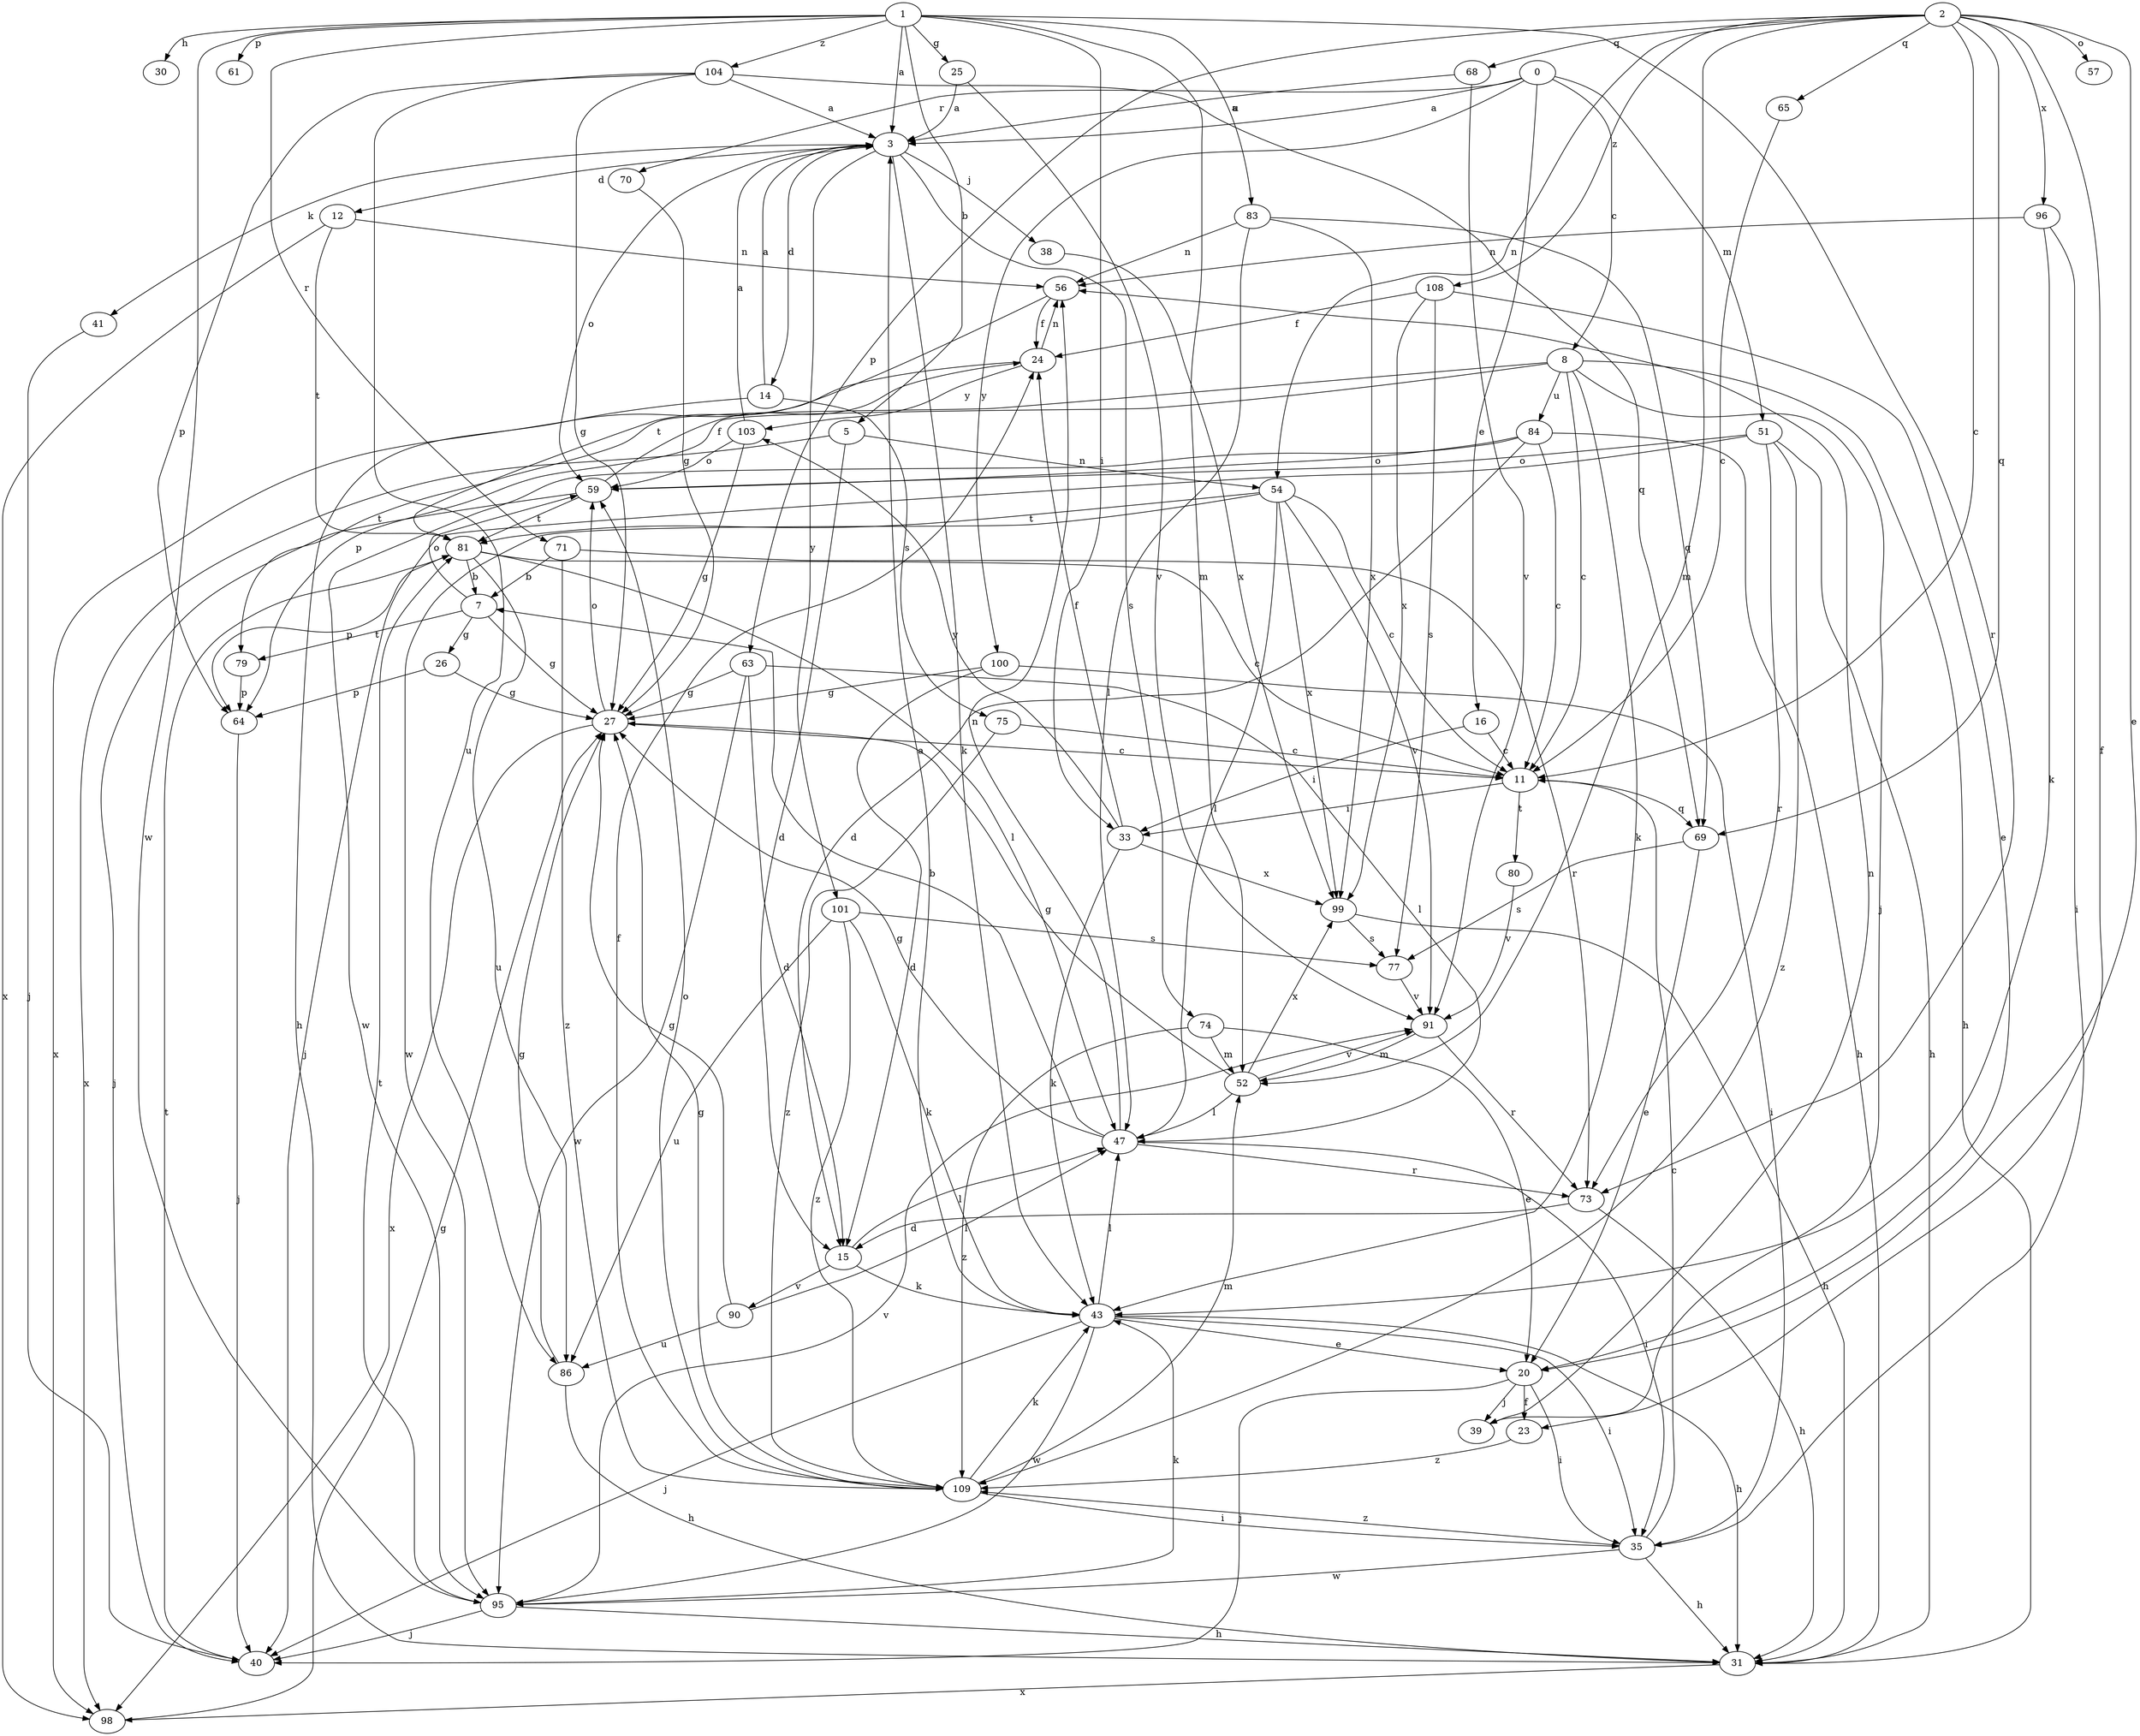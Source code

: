 strict digraph  {
0;
1;
2;
3;
5;
7;
8;
11;
12;
14;
15;
16;
20;
23;
24;
25;
26;
27;
30;
31;
33;
35;
38;
39;
40;
41;
43;
47;
51;
52;
54;
56;
57;
59;
61;
63;
64;
65;
68;
69;
70;
71;
73;
74;
75;
77;
79;
80;
81;
83;
84;
86;
90;
91;
95;
96;
98;
99;
100;
101;
103;
104;
108;
109;
0 -> 3  [label=a];
0 -> 8  [label=c];
0 -> 16  [label=e];
0 -> 51  [label=m];
0 -> 70  [label=r];
0 -> 100  [label=y];
1 -> 3  [label=a];
1 -> 5  [label=b];
1 -> 25  [label=g];
1 -> 30  [label=h];
1 -> 33  [label=i];
1 -> 52  [label=m];
1 -> 61  [label=p];
1 -> 71  [label=r];
1 -> 73  [label=r];
1 -> 83  [label=u];
1 -> 95  [label=w];
1 -> 104  [label=z];
2 -> 11  [label=c];
2 -> 20  [label=e];
2 -> 23  [label=f];
2 -> 52  [label=m];
2 -> 54  [label=n];
2 -> 57  [label=o];
2 -> 63  [label=p];
2 -> 65  [label=q];
2 -> 68  [label=q];
2 -> 69  [label=q];
2 -> 96  [label=x];
2 -> 108  [label=z];
3 -> 12  [label=d];
3 -> 14  [label=d];
3 -> 38  [label=j];
3 -> 41  [label=k];
3 -> 43  [label=k];
3 -> 59  [label=o];
3 -> 74  [label=s];
3 -> 101  [label=y];
5 -> 15  [label=d];
5 -> 54  [label=n];
5 -> 98  [label=x];
7 -> 26  [label=g];
7 -> 27  [label=g];
7 -> 59  [label=o];
7 -> 79  [label=t];
8 -> 11  [label=c];
8 -> 31  [label=h];
8 -> 39  [label=j];
8 -> 43  [label=k];
8 -> 64  [label=p];
8 -> 79  [label=t];
8 -> 84  [label=u];
11 -> 33  [label=i];
11 -> 69  [label=q];
11 -> 80  [label=t];
12 -> 56  [label=n];
12 -> 81  [label=t];
12 -> 98  [label=x];
14 -> 3  [label=a];
14 -> 31  [label=h];
14 -> 75  [label=s];
15 -> 43  [label=k];
15 -> 47  [label=l];
15 -> 90  [label=v];
16 -> 11  [label=c];
16 -> 33  [label=i];
20 -> 23  [label=f];
20 -> 35  [label=i];
20 -> 39  [label=j];
20 -> 40  [label=j];
23 -> 109  [label=z];
24 -> 56  [label=n];
24 -> 98  [label=x];
24 -> 103  [label=y];
25 -> 3  [label=a];
25 -> 91  [label=v];
26 -> 27  [label=g];
26 -> 64  [label=p];
27 -> 11  [label=c];
27 -> 59  [label=o];
27 -> 98  [label=x];
31 -> 98  [label=x];
33 -> 24  [label=f];
33 -> 43  [label=k];
33 -> 99  [label=x];
33 -> 103  [label=y];
35 -> 11  [label=c];
35 -> 31  [label=h];
35 -> 95  [label=w];
35 -> 109  [label=z];
38 -> 99  [label=x];
39 -> 56  [label=n];
40 -> 81  [label=t];
41 -> 40  [label=j];
43 -> 3  [label=a];
43 -> 20  [label=e];
43 -> 31  [label=h];
43 -> 35  [label=i];
43 -> 40  [label=j];
43 -> 47  [label=l];
43 -> 95  [label=w];
47 -> 7  [label=b];
47 -> 27  [label=g];
47 -> 35  [label=i];
47 -> 56  [label=n];
47 -> 73  [label=r];
51 -> 31  [label=h];
51 -> 40  [label=j];
51 -> 59  [label=o];
51 -> 73  [label=r];
51 -> 109  [label=z];
52 -> 27  [label=g];
52 -> 47  [label=l];
52 -> 91  [label=v];
52 -> 99  [label=x];
54 -> 11  [label=c];
54 -> 47  [label=l];
54 -> 81  [label=t];
54 -> 91  [label=v];
54 -> 95  [label=w];
54 -> 99  [label=x];
56 -> 24  [label=f];
56 -> 81  [label=t];
59 -> 24  [label=f];
59 -> 40  [label=j];
59 -> 81  [label=t];
63 -> 15  [label=d];
63 -> 27  [label=g];
63 -> 47  [label=l];
63 -> 95  [label=w];
64 -> 40  [label=j];
65 -> 11  [label=c];
68 -> 3  [label=a];
68 -> 91  [label=v];
69 -> 20  [label=e];
69 -> 77  [label=s];
70 -> 27  [label=g];
71 -> 7  [label=b];
71 -> 73  [label=r];
71 -> 109  [label=z];
73 -> 15  [label=d];
73 -> 31  [label=h];
74 -> 20  [label=e];
74 -> 52  [label=m];
74 -> 109  [label=z];
75 -> 11  [label=c];
75 -> 109  [label=z];
77 -> 91  [label=v];
79 -> 64  [label=p];
80 -> 91  [label=v];
81 -> 7  [label=b];
81 -> 11  [label=c];
81 -> 47  [label=l];
81 -> 64  [label=p];
81 -> 86  [label=u];
83 -> 47  [label=l];
83 -> 56  [label=n];
83 -> 69  [label=q];
83 -> 99  [label=x];
84 -> 11  [label=c];
84 -> 15  [label=d];
84 -> 31  [label=h];
84 -> 59  [label=o];
84 -> 95  [label=w];
86 -> 27  [label=g];
86 -> 31  [label=h];
90 -> 27  [label=g];
90 -> 47  [label=l];
90 -> 86  [label=u];
91 -> 52  [label=m];
91 -> 73  [label=r];
95 -> 31  [label=h];
95 -> 40  [label=j];
95 -> 43  [label=k];
95 -> 81  [label=t];
95 -> 91  [label=v];
96 -> 35  [label=i];
96 -> 43  [label=k];
96 -> 56  [label=n];
98 -> 27  [label=g];
99 -> 31  [label=h];
99 -> 77  [label=s];
100 -> 15  [label=d];
100 -> 27  [label=g];
100 -> 35  [label=i];
101 -> 43  [label=k];
101 -> 77  [label=s];
101 -> 86  [label=u];
101 -> 109  [label=z];
103 -> 3  [label=a];
103 -> 27  [label=g];
103 -> 59  [label=o];
104 -> 3  [label=a];
104 -> 27  [label=g];
104 -> 64  [label=p];
104 -> 69  [label=q];
104 -> 86  [label=u];
108 -> 20  [label=e];
108 -> 24  [label=f];
108 -> 77  [label=s];
108 -> 99  [label=x];
109 -> 24  [label=f];
109 -> 27  [label=g];
109 -> 35  [label=i];
109 -> 43  [label=k];
109 -> 52  [label=m];
109 -> 59  [label=o];
}
